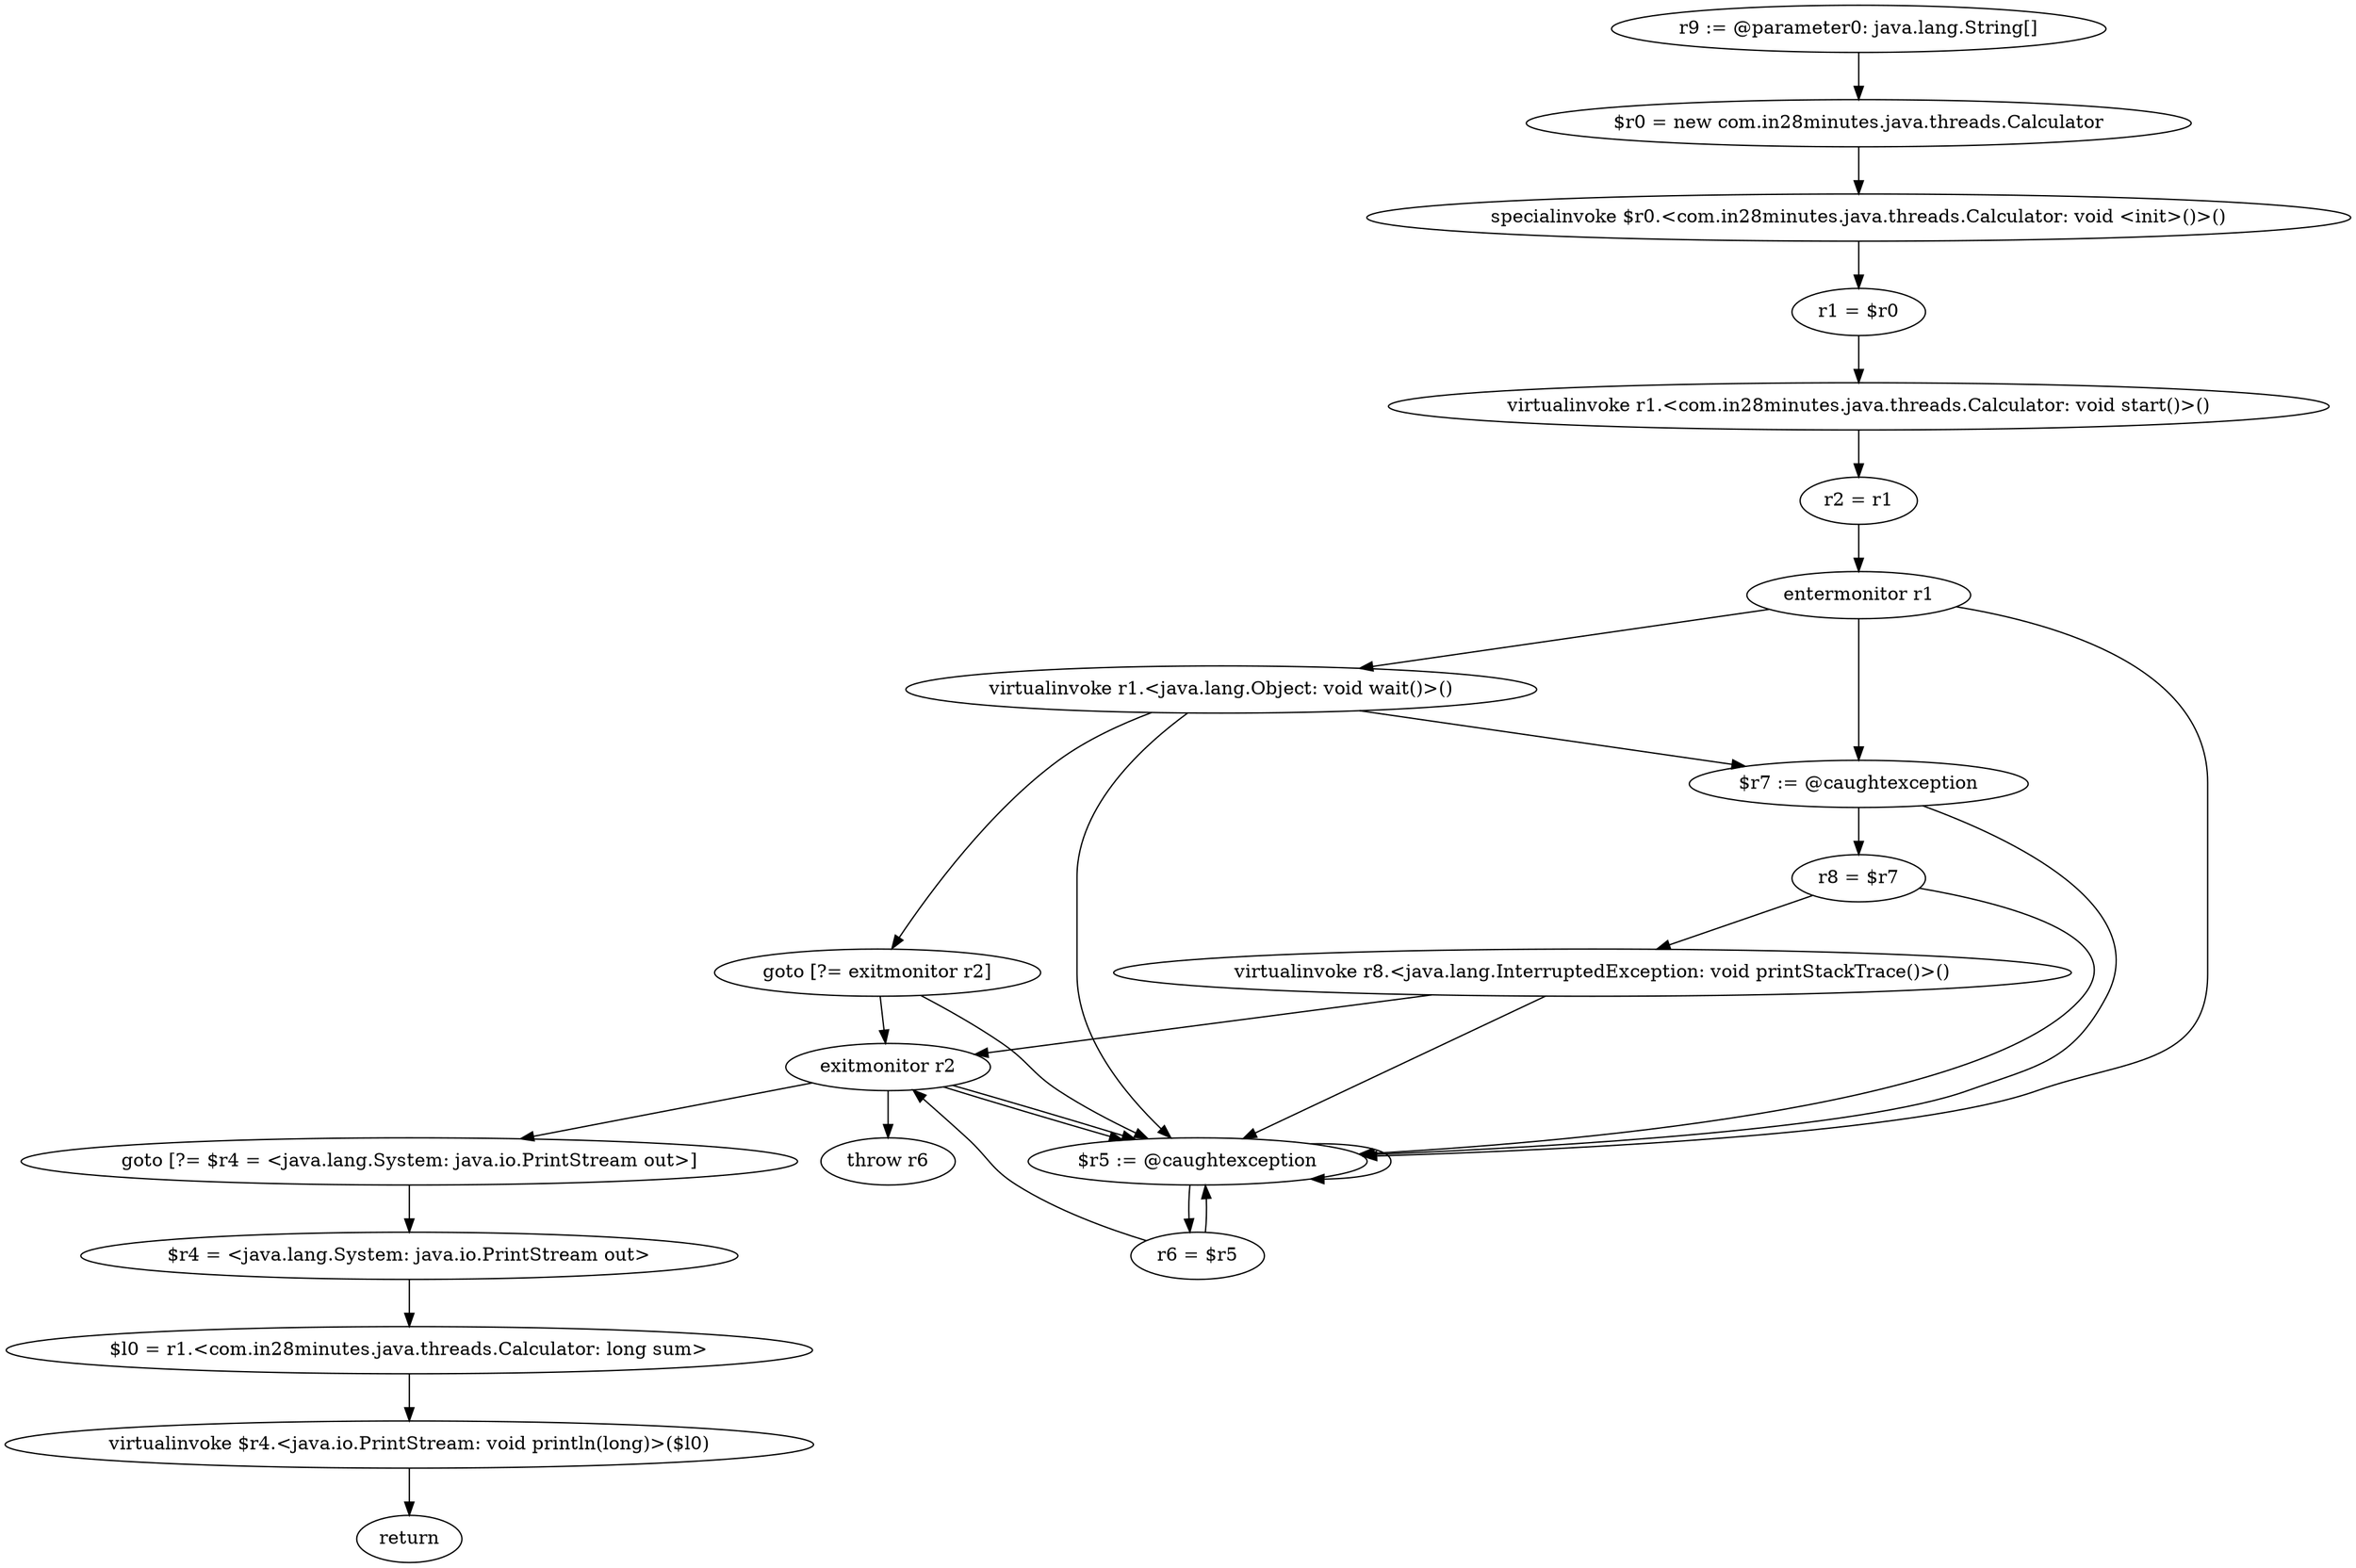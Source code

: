 digraph "unitGraph" {
    "r9 := @parameter0: java.lang.String[]"
    "$r0 = new com.in28minutes.java.threads.Calculator"
    "specialinvoke $r0.<com.in28minutes.java.threads.Calculator: void <init>()>()"
    "r1 = $r0"
    "virtualinvoke r1.<com.in28minutes.java.threads.Calculator: void start()>()"
    "r2 = r1"
    "entermonitor r1"
    "virtualinvoke r1.<java.lang.Object: void wait()>()"
    "goto [?= exitmonitor r2]"
    "$r7 := @caughtexception"
    "r8 = $r7"
    "virtualinvoke r8.<java.lang.InterruptedException: void printStackTrace()>()"
    "exitmonitor r2"
    "goto [?= $r4 = <java.lang.System: java.io.PrintStream out>]"
    "$r5 := @caughtexception"
    "r6 = $r5"
    "throw r6"
    "$r4 = <java.lang.System: java.io.PrintStream out>"
    "$l0 = r1.<com.in28minutes.java.threads.Calculator: long sum>"
    "virtualinvoke $r4.<java.io.PrintStream: void println(long)>($l0)"
    "return"
    "r9 := @parameter0: java.lang.String[]"->"$r0 = new com.in28minutes.java.threads.Calculator";
    "$r0 = new com.in28minutes.java.threads.Calculator"->"specialinvoke $r0.<com.in28minutes.java.threads.Calculator: void <init>()>()";
    "specialinvoke $r0.<com.in28minutes.java.threads.Calculator: void <init>()>()"->"r1 = $r0";
    "r1 = $r0"->"virtualinvoke r1.<com.in28minutes.java.threads.Calculator: void start()>()";
    "virtualinvoke r1.<com.in28minutes.java.threads.Calculator: void start()>()"->"r2 = r1";
    "r2 = r1"->"entermonitor r1";
    "entermonitor r1"->"$r7 := @caughtexception";
    "entermonitor r1"->"$r5 := @caughtexception";
    "entermonitor r1"->"virtualinvoke r1.<java.lang.Object: void wait()>()";
    "virtualinvoke r1.<java.lang.Object: void wait()>()"->"$r7 := @caughtexception";
    "virtualinvoke r1.<java.lang.Object: void wait()>()"->"$r5 := @caughtexception";
    "virtualinvoke r1.<java.lang.Object: void wait()>()"->"goto [?= exitmonitor r2]";
    "goto [?= exitmonitor r2]"->"exitmonitor r2";
    "goto [?= exitmonitor r2]"->"$r5 := @caughtexception";
    "$r7 := @caughtexception"->"r8 = $r7";
    "$r7 := @caughtexception"->"$r5 := @caughtexception";
    "r8 = $r7"->"virtualinvoke r8.<java.lang.InterruptedException: void printStackTrace()>()";
    "r8 = $r7"->"$r5 := @caughtexception";
    "virtualinvoke r8.<java.lang.InterruptedException: void printStackTrace()>()"->"exitmonitor r2";
    "virtualinvoke r8.<java.lang.InterruptedException: void printStackTrace()>()"->"$r5 := @caughtexception";
    "exitmonitor r2"->"goto [?= $r4 = <java.lang.System: java.io.PrintStream out>]";
    "exitmonitor r2"->"$r5 := @caughtexception";
    "goto [?= $r4 = <java.lang.System: java.io.PrintStream out>]"->"$r4 = <java.lang.System: java.io.PrintStream out>";
    "$r5 := @caughtexception"->"r6 = $r5";
    "$r5 := @caughtexception"->"$r5 := @caughtexception";
    "r6 = $r5"->"exitmonitor r2";
    "r6 = $r5"->"$r5 := @caughtexception";
    "exitmonitor r2"->"throw r6";
    "exitmonitor r2"->"$r5 := @caughtexception";
    "$r4 = <java.lang.System: java.io.PrintStream out>"->"$l0 = r1.<com.in28minutes.java.threads.Calculator: long sum>";
    "$l0 = r1.<com.in28minutes.java.threads.Calculator: long sum>"->"virtualinvoke $r4.<java.io.PrintStream: void println(long)>($l0)";
    "virtualinvoke $r4.<java.io.PrintStream: void println(long)>($l0)"->"return";
}
